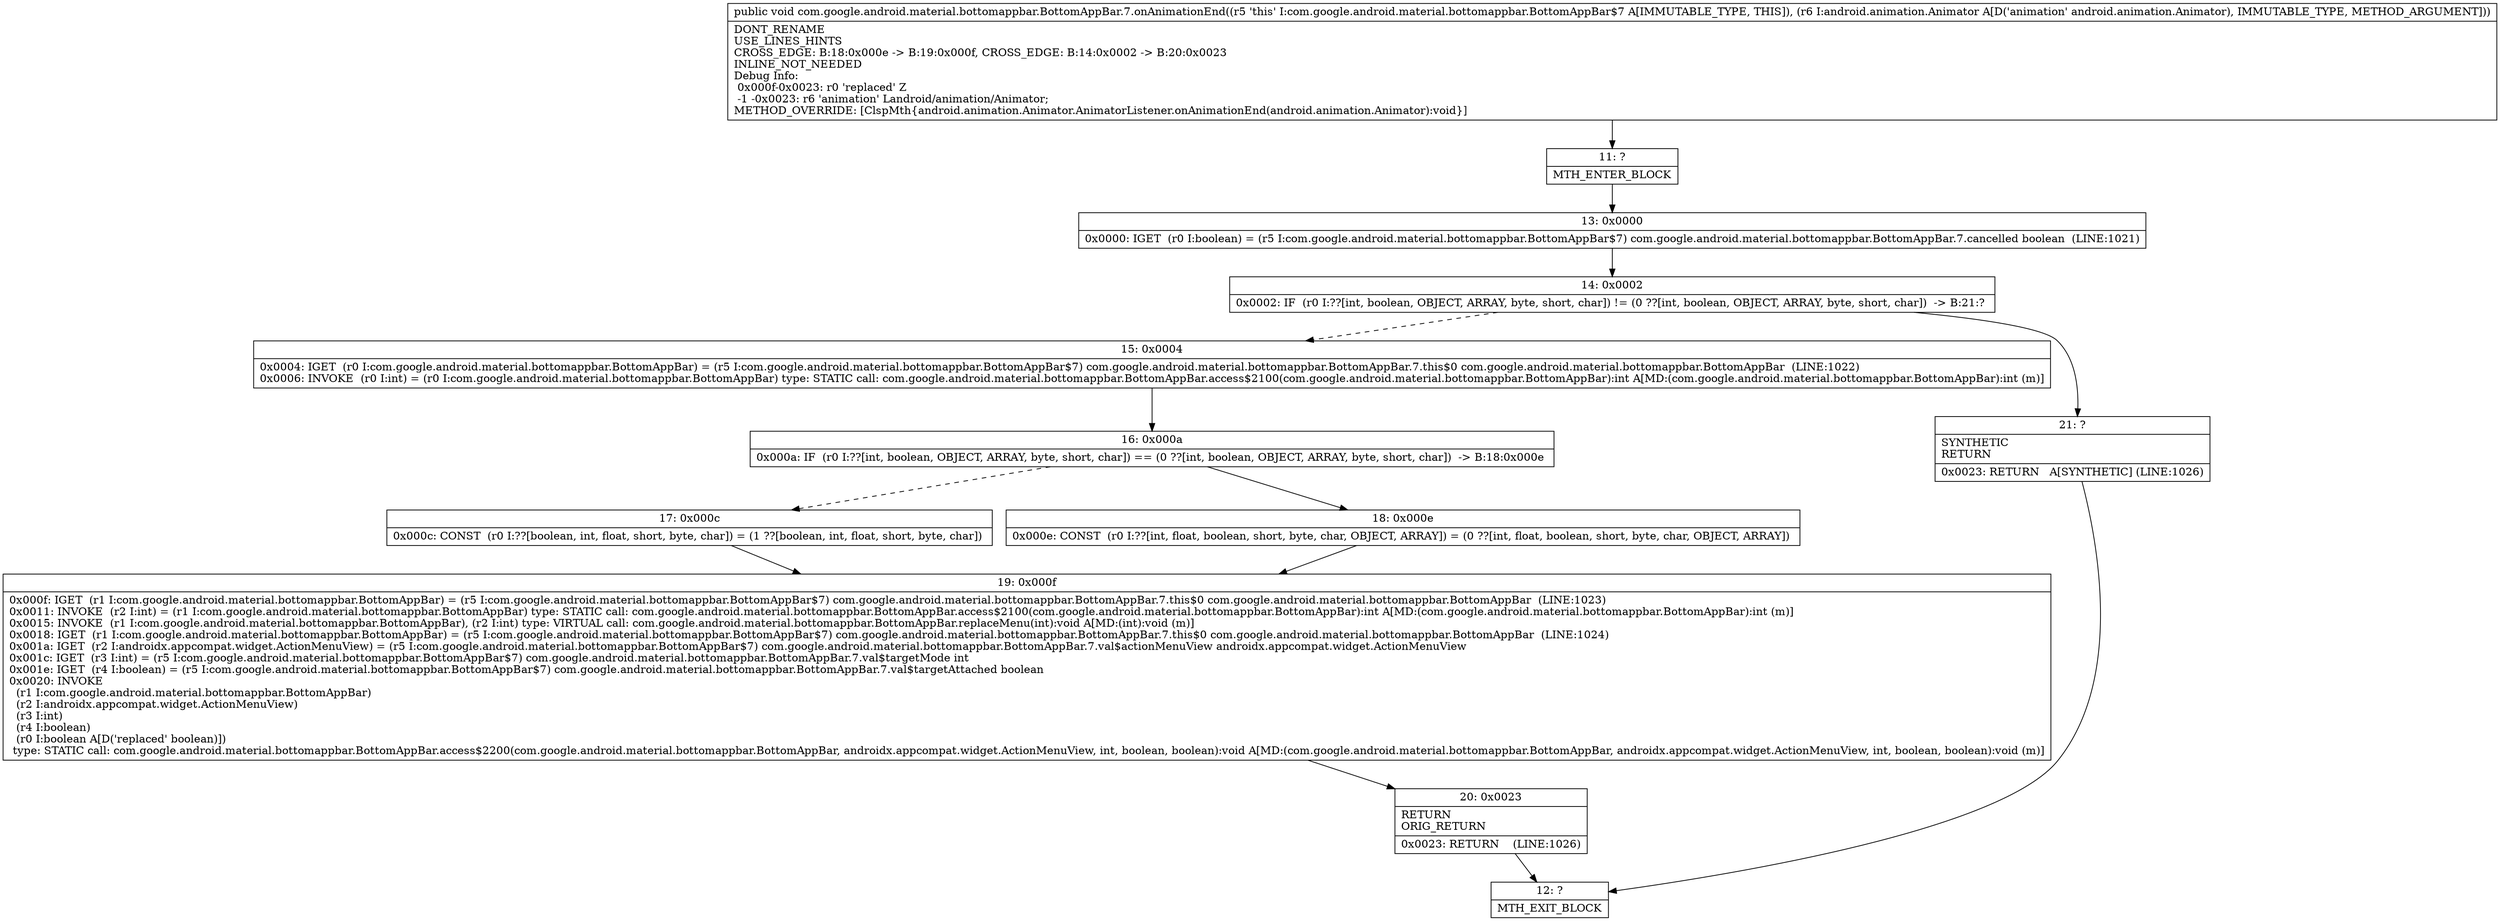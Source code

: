 digraph "CFG forcom.google.android.material.bottomappbar.BottomAppBar.7.onAnimationEnd(Landroid\/animation\/Animator;)V" {
Node_11 [shape=record,label="{11\:\ ?|MTH_ENTER_BLOCK\l}"];
Node_13 [shape=record,label="{13\:\ 0x0000|0x0000: IGET  (r0 I:boolean) = (r5 I:com.google.android.material.bottomappbar.BottomAppBar$7) com.google.android.material.bottomappbar.BottomAppBar.7.cancelled boolean  (LINE:1021)\l}"];
Node_14 [shape=record,label="{14\:\ 0x0002|0x0002: IF  (r0 I:??[int, boolean, OBJECT, ARRAY, byte, short, char]) != (0 ??[int, boolean, OBJECT, ARRAY, byte, short, char])  \-\> B:21:? \l}"];
Node_15 [shape=record,label="{15\:\ 0x0004|0x0004: IGET  (r0 I:com.google.android.material.bottomappbar.BottomAppBar) = (r5 I:com.google.android.material.bottomappbar.BottomAppBar$7) com.google.android.material.bottomappbar.BottomAppBar.7.this$0 com.google.android.material.bottomappbar.BottomAppBar  (LINE:1022)\l0x0006: INVOKE  (r0 I:int) = (r0 I:com.google.android.material.bottomappbar.BottomAppBar) type: STATIC call: com.google.android.material.bottomappbar.BottomAppBar.access$2100(com.google.android.material.bottomappbar.BottomAppBar):int A[MD:(com.google.android.material.bottomappbar.BottomAppBar):int (m)]\l}"];
Node_16 [shape=record,label="{16\:\ 0x000a|0x000a: IF  (r0 I:??[int, boolean, OBJECT, ARRAY, byte, short, char]) == (0 ??[int, boolean, OBJECT, ARRAY, byte, short, char])  \-\> B:18:0x000e \l}"];
Node_17 [shape=record,label="{17\:\ 0x000c|0x000c: CONST  (r0 I:??[boolean, int, float, short, byte, char]) = (1 ??[boolean, int, float, short, byte, char]) \l}"];
Node_19 [shape=record,label="{19\:\ 0x000f|0x000f: IGET  (r1 I:com.google.android.material.bottomappbar.BottomAppBar) = (r5 I:com.google.android.material.bottomappbar.BottomAppBar$7) com.google.android.material.bottomappbar.BottomAppBar.7.this$0 com.google.android.material.bottomappbar.BottomAppBar  (LINE:1023)\l0x0011: INVOKE  (r2 I:int) = (r1 I:com.google.android.material.bottomappbar.BottomAppBar) type: STATIC call: com.google.android.material.bottomappbar.BottomAppBar.access$2100(com.google.android.material.bottomappbar.BottomAppBar):int A[MD:(com.google.android.material.bottomappbar.BottomAppBar):int (m)]\l0x0015: INVOKE  (r1 I:com.google.android.material.bottomappbar.BottomAppBar), (r2 I:int) type: VIRTUAL call: com.google.android.material.bottomappbar.BottomAppBar.replaceMenu(int):void A[MD:(int):void (m)]\l0x0018: IGET  (r1 I:com.google.android.material.bottomappbar.BottomAppBar) = (r5 I:com.google.android.material.bottomappbar.BottomAppBar$7) com.google.android.material.bottomappbar.BottomAppBar.7.this$0 com.google.android.material.bottomappbar.BottomAppBar  (LINE:1024)\l0x001a: IGET  (r2 I:androidx.appcompat.widget.ActionMenuView) = (r5 I:com.google.android.material.bottomappbar.BottomAppBar$7) com.google.android.material.bottomappbar.BottomAppBar.7.val$actionMenuView androidx.appcompat.widget.ActionMenuView \l0x001c: IGET  (r3 I:int) = (r5 I:com.google.android.material.bottomappbar.BottomAppBar$7) com.google.android.material.bottomappbar.BottomAppBar.7.val$targetMode int \l0x001e: IGET  (r4 I:boolean) = (r5 I:com.google.android.material.bottomappbar.BottomAppBar$7) com.google.android.material.bottomappbar.BottomAppBar.7.val$targetAttached boolean \l0x0020: INVOKE  \l  (r1 I:com.google.android.material.bottomappbar.BottomAppBar)\l  (r2 I:androidx.appcompat.widget.ActionMenuView)\l  (r3 I:int)\l  (r4 I:boolean)\l  (r0 I:boolean A[D('replaced' boolean)])\l type: STATIC call: com.google.android.material.bottomappbar.BottomAppBar.access$2200(com.google.android.material.bottomappbar.BottomAppBar, androidx.appcompat.widget.ActionMenuView, int, boolean, boolean):void A[MD:(com.google.android.material.bottomappbar.BottomAppBar, androidx.appcompat.widget.ActionMenuView, int, boolean, boolean):void (m)]\l}"];
Node_20 [shape=record,label="{20\:\ 0x0023|RETURN\lORIG_RETURN\l|0x0023: RETURN    (LINE:1026)\l}"];
Node_12 [shape=record,label="{12\:\ ?|MTH_EXIT_BLOCK\l}"];
Node_18 [shape=record,label="{18\:\ 0x000e|0x000e: CONST  (r0 I:??[int, float, boolean, short, byte, char, OBJECT, ARRAY]) = (0 ??[int, float, boolean, short, byte, char, OBJECT, ARRAY]) \l}"];
Node_21 [shape=record,label="{21\:\ ?|SYNTHETIC\lRETURN\l|0x0023: RETURN   A[SYNTHETIC] (LINE:1026)\l}"];
MethodNode[shape=record,label="{public void com.google.android.material.bottomappbar.BottomAppBar.7.onAnimationEnd((r5 'this' I:com.google.android.material.bottomappbar.BottomAppBar$7 A[IMMUTABLE_TYPE, THIS]), (r6 I:android.animation.Animator A[D('animation' android.animation.Animator), IMMUTABLE_TYPE, METHOD_ARGUMENT]))  | DONT_RENAME\lUSE_LINES_HINTS\lCROSS_EDGE: B:18:0x000e \-\> B:19:0x000f, CROSS_EDGE: B:14:0x0002 \-\> B:20:0x0023\lINLINE_NOT_NEEDED\lDebug Info:\l  0x000f\-0x0023: r0 'replaced' Z\l  \-1 \-0x0023: r6 'animation' Landroid\/animation\/Animator;\lMETHOD_OVERRIDE: [ClspMth\{android.animation.Animator.AnimatorListener.onAnimationEnd(android.animation.Animator):void\}]\l}"];
MethodNode -> Node_11;Node_11 -> Node_13;
Node_13 -> Node_14;
Node_14 -> Node_15[style=dashed];
Node_14 -> Node_21;
Node_15 -> Node_16;
Node_16 -> Node_17[style=dashed];
Node_16 -> Node_18;
Node_17 -> Node_19;
Node_19 -> Node_20;
Node_20 -> Node_12;
Node_18 -> Node_19;
Node_21 -> Node_12;
}

